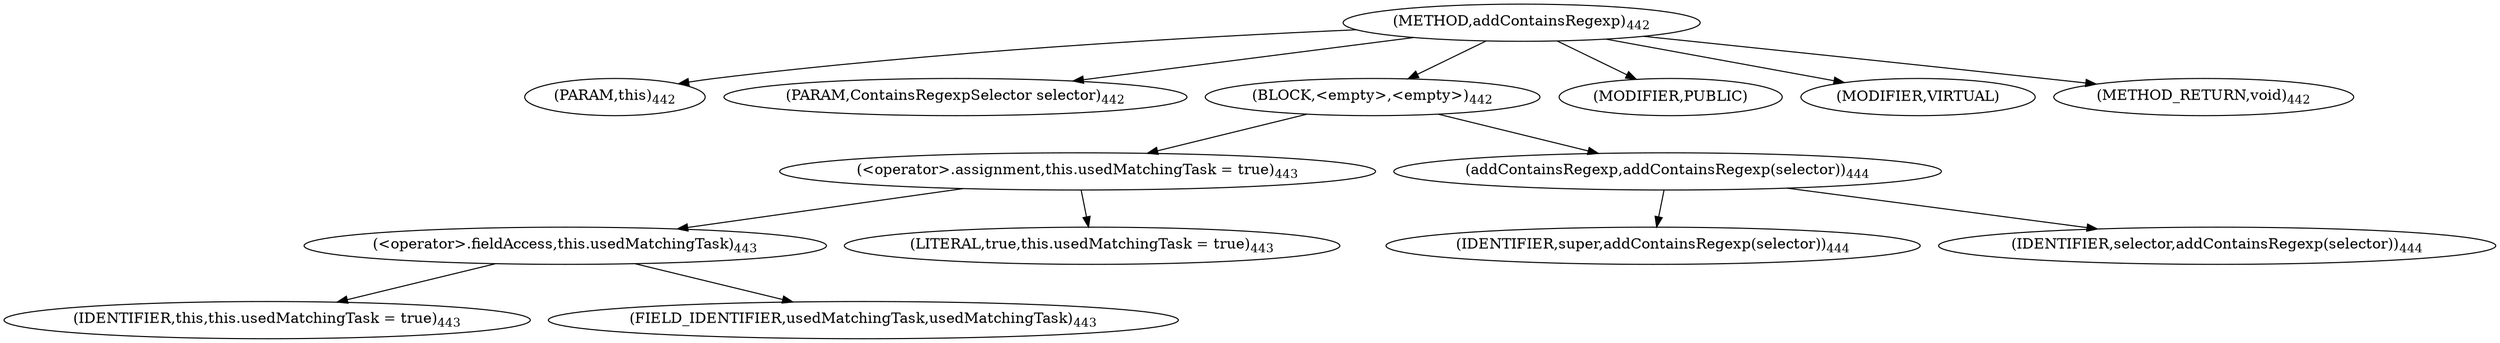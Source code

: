 digraph "addContainsRegexp" {  
"595" [label = <(METHOD,addContainsRegexp)<SUB>442</SUB>> ]
"596" [label = <(PARAM,this)<SUB>442</SUB>> ]
"597" [label = <(PARAM,ContainsRegexpSelector selector)<SUB>442</SUB>> ]
"598" [label = <(BLOCK,&lt;empty&gt;,&lt;empty&gt;)<SUB>442</SUB>> ]
"599" [label = <(&lt;operator&gt;.assignment,this.usedMatchingTask = true)<SUB>443</SUB>> ]
"600" [label = <(&lt;operator&gt;.fieldAccess,this.usedMatchingTask)<SUB>443</SUB>> ]
"601" [label = <(IDENTIFIER,this,this.usedMatchingTask = true)<SUB>443</SUB>> ]
"602" [label = <(FIELD_IDENTIFIER,usedMatchingTask,usedMatchingTask)<SUB>443</SUB>> ]
"603" [label = <(LITERAL,true,this.usedMatchingTask = true)<SUB>443</SUB>> ]
"604" [label = <(addContainsRegexp,addContainsRegexp(selector))<SUB>444</SUB>> ]
"605" [label = <(IDENTIFIER,super,addContainsRegexp(selector))<SUB>444</SUB>> ]
"606" [label = <(IDENTIFIER,selector,addContainsRegexp(selector))<SUB>444</SUB>> ]
"607" [label = <(MODIFIER,PUBLIC)> ]
"608" [label = <(MODIFIER,VIRTUAL)> ]
"609" [label = <(METHOD_RETURN,void)<SUB>442</SUB>> ]
  "595" -> "596" 
  "595" -> "597" 
  "595" -> "598" 
  "595" -> "607" 
  "595" -> "608" 
  "595" -> "609" 
  "598" -> "599" 
  "598" -> "604" 
  "599" -> "600" 
  "599" -> "603" 
  "600" -> "601" 
  "600" -> "602" 
  "604" -> "605" 
  "604" -> "606" 
}
